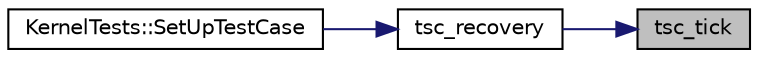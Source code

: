 digraph "tsc_tick"
{
 // LATEX_PDF_SIZE
  edge [fontname="Helvetica",fontsize="10",labelfontname="Helvetica",labelfontsize="10"];
  node [fontname="Helvetica",fontsize="10",shape=record];
  rankdir="RL";
  Node1 [label="tsc_tick",height=0.2,width=0.4,color="black", fillcolor="grey75", style="filled", fontcolor="black",tooltip="Return the current value of the TSC."];
  Node1 -> Node2 [dir="back",color="midnightblue",fontsize="10",style="solid",fontname="Helvetica"];
  Node2 [label="tsc_recovery",height=0.2,width=0.4,color="black", fillcolor="white", style="filled",URL="$common_8hpp.html#a56c41cbb9de4bce25da45ecd74b46a81",tooltip="Measure the TSC on the machine."];
  Node2 -> Node3 [dir="back",color="midnightblue",fontsize="10",style="solid",fontname="Helvetica"];
  Node3 [label="KernelTests::SetUpTestCase",height=0.2,width=0.4,color="black", fillcolor="white", style="filled",URL="$class_kernel_tests.html#aad8181b222f27240e9f07dcb6e620fa3",tooltip=" "];
}
